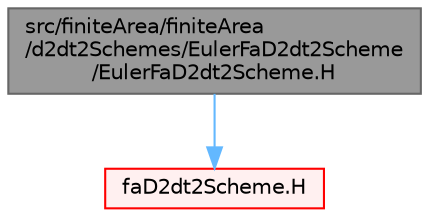 digraph "src/finiteArea/finiteArea/d2dt2Schemes/EulerFaD2dt2Scheme/EulerFaD2dt2Scheme.H"
{
 // LATEX_PDF_SIZE
  bgcolor="transparent";
  edge [fontname=Helvetica,fontsize=10,labelfontname=Helvetica,labelfontsize=10];
  node [fontname=Helvetica,fontsize=10,shape=box,height=0.2,width=0.4];
  Node1 [id="Node000001",label="src/finiteArea/finiteArea\l/d2dt2Schemes/EulerFaD2dt2Scheme\l/EulerFaD2dt2Scheme.H",height=0.2,width=0.4,color="gray40", fillcolor="grey60", style="filled", fontcolor="black",tooltip=" "];
  Node1 -> Node2 [id="edge1_Node000001_Node000002",color="steelblue1",style="solid",tooltip=" "];
  Node2 [id="Node000002",label="faD2dt2Scheme.H",height=0.2,width=0.4,color="red", fillcolor="#FFF0F0", style="filled",URL="$faD2dt2Scheme_8H.html",tooltip=" "];
}
